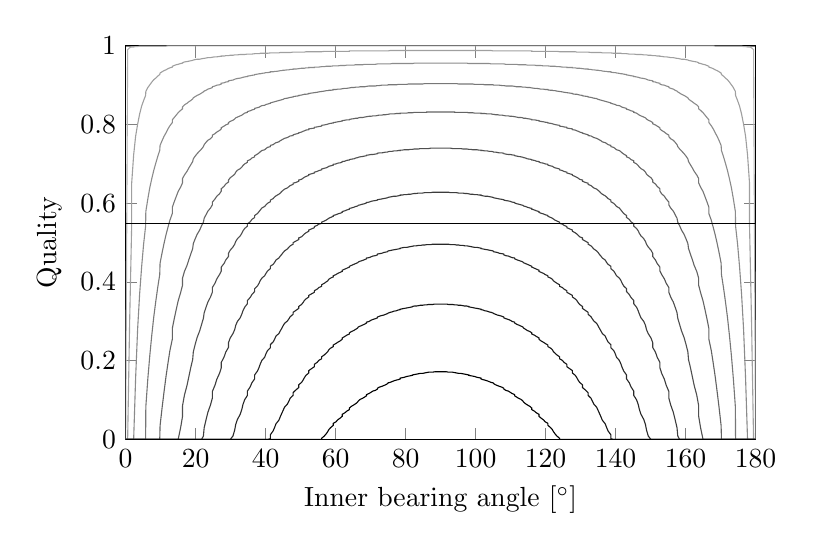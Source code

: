 % This file was created by matlab2tikz v0.4.0.
% Copyright (c) 2008--2013, Nico Schlömer <nico.schloemer@gmail.com>
% All rights reserved.
% 
% The latest updates can be retrieved from
%   http://www.mathworks.com/matlabcentral/fileexchange/22022-matlab2tikz
% where you can also make suggestions and rate matlab2tikz.
% 
% % -*- root: TestingFigures.tex -*-
% 

% defining custom colors
\definecolor{mycolor1}{rgb}{0.622,0.622,0.622}%
\definecolor{mycolor2}{rgb}{0.544,0.544,0.544}%
\definecolor{mycolor3}{rgb}{0.467,0.467,0.467}%
\definecolor{mycolor4}{rgb}{0.389,0.389,0.389}%

\begin{tikzpicture}

\begin{axis}[%
width=8cm,
height=5cm,
scale only axis,
xmin=0,
xmax=180,
xlabel={Inner bearing angle $[^{\circ}]$},
ymin=0,
ymax=1,
ylabel={Quality},
y post scale=1
]
\addplot [
color=white!70!black,
solid,
forget plot
]
table[row sep=crcr]{
0 0\\
0.573 0.99\\
1.146 0.995\\
1.718 0.997\\
1.718 0.997\\
2.291 0.997\\
2.862 0.998\\
3.434 0.998\\
4.004 0.999\\
4.574 0.999\\
5.143 0.999\\
5.711 0.999\\
5.768 0.999\\
6.34 0.999\\
6.911 0.999\\
7.481 0.999\\
8.049 0.999\\
8.616 0.999\\
9.181 0.999\\
9.744 0.999\\
9.841 0.999\\
10.408 0.999\\
10.972 0.999\\
11.535 0.999\\
12.095 1.0\\
12.653 1.0\\
13.339 1.0\\
13.339 1.0\\
13.897 1.0\\
14.452 1.0\\
15.005 1.0\\
15.709 1.0\\
16.26 1.0\\
16.26 1.0\\
16.809 1.0\\
17.526 1.0\\
18.072 1.0\\
18.616 1.0\\
19.156 1.0\\
19.344 1.0\\
19.885 1.0\\
20.422 1.0\\
21.161 1.0\\
21.695 1.0\\
22.225 1.0\\
22.443 1.0\\
22.973 1.0\\
23.499 1.0\\
24.254 1.0\\
24.775 1.0\\
24.775 1.0\\
25.537 1.0\\
26.053 1.0\\
26.822 1.0\\
27.332 1.0\\
27.332 1.0\\
28.106 1.0\\
28.61 1.0\\
29.389 1.0\\
29.389 1.0\\
29.887 1.0\\
30.669 1.0\\
31.159 1.0\\
31.457 1.0\\
31.945 1.0\\
32.735 1.0\\
33.215 1.0\\
33.53 1.0\\
34.007 1.0\\
34.804 1.0\\
34.804 1.0\\
35.605 1.0\\
36.069 1.0\\
36.87 1.0\\
36.87 1.0\\
37.674 1.0\\
38.125 1.0\\
38.48 1.0\\
38.928 1.0\\
39.732 1.0\\
40.101 1.0\\
40.539 1.0\\
41.348 1.0\\
41.348 1.0\\
42.158 1.0\\
42.58 1.0\\
42.969 1.0\\
43.781 1.0\\
44.193 1.0\\
44.594 1.0\\
45 1.0\\
45.406 1.0\\
46.219 1.0\\
46.614 1.0\\
47.031 1.0\\
47.842 1.0\\
47.842 1.0\\
48.652 1.0\\
49.461 1.0\\
49.461 1.0\\
50.268 1.0\\
50.711 1.0\\
51.072 1.0\\
51.52 1.0\\
52.326 1.0\\
52.326 1.0\\
53.13 1.0\\
53.931 1.0\\
53.931 1.0\\
54.728 1.0\\
55.196 1.0\\
55.993 1.0\\
55.993 1.0\\
56.785 1.0\\
57.265 1.0\\
57.75 1.0\\
58.055 1.0\\
58.543 1.0\\
59.331 1.0\\
59.331 1.0\\
60.113 1.0\\
60.611 1.0\\
61.39 1.0\\
61.894 1.0\\
61.894 1.0\\
62.668 1.0\\
63.178 1.0\\
63.947 1.0\\
63.947 1.0\\
64.463 1.0\\
65.225 1.0\\
65.746 1.0\\
66.272 1.0\\
66.501 1.0\\
67.027 1.0\\
67.775 1.0\\
68.305 1.0\\
68.839 1.0\\
68.839 1.0\\
69.578 1.0\\
70.115 1.0\\
70.656 1.0\\
71.384 1.0\\
71.928 1.0\\
71.928 1.0\\
72.474 1.0\\
73.191 1.0\\
73.74 1.0\\
74.291 1.0\\
74.846 1.0\\
74.995 1.0\\
75.548 1.0\\
76.103 1.0\\
76.661 1.0\\
77.347 1.0\\
77.905 1.0\\
78.465 1.0\\
78.465 1.0\\
79.028 1.0\\
79.592 1.0\\
80.256 1.0\\
80.819 1.0\\
81.384 1.0\\
81.951 1.0\\
81.951 1.0\\
82.519 1.0\\
83.089 1.0\\
83.66 1.0\\
84.232 1.0\\
84.857 1.0\\
85.426 1.0\\
85.996 1.0\\
85.996 1.0\\
86.566 1.0\\
87.138 1.0\\
87.709 1.0\\
88.282 1.0\\
88.854 1.0\\
89.427 1.0\\
90 1.0\\
90 1.0\\
90.573 1.0\\
91.146 1.0\\
91.718 1.0\\
92.291 1.0\\
92.862 1.0\\
93.434 1.0\\
94.004 1.0\\
94.004 1.0\\
94.574 1.0\\
95.143 1.0\\
95.768 1.0\\
96.34 1.0\\
96.911 1.0\\
97.481 1.0\\
98.049 1.0\\
98.049 1.0\\
98.616 1.0\\
99.181 1.0\\
99.744 1.0\\
100.408 1.0\\
100.972 1.0\\
101.535 1.0\\
101.535 1.0\\
102.095 1.0\\
102.653 1.0\\
103.339 1.0\\
103.897 1.0\\
104.452 1.0\\
105.005 1.0\\
105.154 1.0\\
105.709 1.0\\
106.26 1.0\\
106.809 1.0\\
107.526 1.0\\
108.072 1.0\\
108.072 1.0\\
108.616 1.0\\
109.344 1.0\\
109.885 1.0\\
110.422 1.0\\
111.161 1.0\\
111.161 1.0\\
111.695 1.0\\
112.225 1.0\\
112.973 1.0\\
113.499 1.0\\
113.728 1.0\\
114.254 1.0\\
114.775 1.0\\
115.537 1.0\\
116.053 1.0\\
116.053 1.0\\
116.822 1.0\\
117.332 1.0\\
118.106 1.0\\
118.106 1.0\\
118.61 1.0\\
119.389 1.0\\
119.887 1.0\\
120.669 1.0\\
120.669 1.0\\
121.457 1.0\\
121.945 1.0\\
122.25 1.0\\
122.735 1.0\\
123.215 1.0\\
124.007 1.0\\
124.007 1.0\\
124.804 1.0\\
125.272 1.0\\
126.069 1.0\\
126.069 1.0\\
126.87 1.0\\
127.674 1.0\\
127.674 1.0\\
128.48 1.0\\
128.928 1.0\\
129.289 1.0\\
129.732 1.0\\
130.539 1.0\\
130.539 1.0\\
131.348 1.0\\
132.158 1.0\\
132.158 1.0\\
132.969 1.0\\
133.386 1.0\\
133.781 1.0\\
134.594 1.0\\
135 1.0\\
135.406 1.0\\
135.807 1.0\\
136.219 1.0\\
137.031 1.0\\
137.42 1.0\\
137.842 1.0\\
138.652 1.0\\
138.652 1.0\\
139.461 1.0\\
139.899 1.0\\
140.268 1.0\\
141.072 1.0\\
141.52 1.0\\
141.875 1.0\\
142.326 1.0\\
143.13 1.0\\
143.13 1.0\\
143.931 1.0\\
144.395 1.0\\
145.196 1.0\\
145.196 1.0\\
145.993 1.0\\
146.47 1.0\\
146.785 1.0\\
147.265 1.0\\
148.055 1.0\\
148.543 1.0\\
148.841 1.0\\
149.331 1.0\\
150.113 1.0\\
150.611 1.0\\
150.611 1.0\\
151.39 1.0\\
151.894 1.0\\
152.668 1.0\\
152.668 1.0\\
153.178 1.0\\
153.947 1.0\\
154.463 1.0\\
155.225 1.0\\
155.225 1.0\\
155.746 1.0\\
156.501 1.0\\
157.027 1.0\\
157.557 1.0\\
157.775 1.0\\
158.305 1.0\\
158.839 1.0\\
159.578 1.0\\
160.115 1.0\\
160.656 1.0\\
160.844 1.0\\
161.384 1.0\\
161.928 1.0\\
162.474 1.0\\
163.191 1.0\\
163.74 1.0\\
163.74 1.0\\
164.291 1.0\\
164.995 1.0\\
165.548 1.0\\
166.103 1.0\\
166.661 1.0\\
166.661 1.0\\
167.347 1.0\\
167.905 1.0\\
168.465 0.999\\
169.028 0.999\\
169.592 0.999\\
170.159 0.999\\
170.256 0.999\\
170.819 0.999\\
171.384 0.999\\
171.951 0.999\\
172.519 0.999\\
173.089 0.999\\
173.66 0.999\\
174.232 0.999\\
174.289 0.999\\
174.857 0.999\\
175.426 0.999\\
175.996 0.999\\
176.566 0.998\\
177.138 0.998\\
177.709 0.997\\
178.282 0.997\\
178.282 0.997\\
178.854 0.995\\
179.427 0.99\\
180 0\\
};
\addplot [
color=mycolor1,
solid,
forget plot
]
table[row sep=crcr]{
0 0\\
0.573 0\\
1.146 0.299\\
1.718 0.541\\
1.718 0.65\\
2.291 0.723\\
2.862 0.771\\
3.434 0.801\\
4.004 0.827\\
4.574 0.847\\
5.143 0.861\\
5.711 0.874\\
5.768 0.884\\
6.34 0.894\\
6.911 0.901\\
7.481 0.908\\
8.049 0.914\\
8.616 0.918\\
9.181 0.923\\
9.744 0.927\\
9.841 0.931\\
10.408 0.934\\
10.972 0.937\\
11.535 0.939\\
12.095 0.942\\
12.653 0.944\\
13.339 0.946\\
13.339 0.948\\
13.897 0.95\\
14.452 0.952\\
15.005 0.953\\
15.709 0.955\\
16.26 0.956\\
16.26 0.957\\
16.809 0.959\\
17.526 0.96\\
18.072 0.961\\
18.616 0.962\\
19.156 0.963\\
19.344 0.964\\
19.885 0.965\\
20.422 0.966\\
21.161 0.966\\
21.695 0.967\\
22.225 0.968\\
22.443 0.968\\
22.973 0.969\\
23.499 0.97\\
24.254 0.97\\
24.775 0.971\\
24.775 0.971\\
25.537 0.972\\
26.053 0.972\\
26.822 0.973\\
27.332 0.973\\
27.332 0.974\\
28.106 0.974\\
28.61 0.975\\
29.389 0.975\\
29.389 0.975\\
29.887 0.976\\
30.669 0.976\\
31.159 0.977\\
31.457 0.977\\
31.945 0.977\\
32.735 0.978\\
33.215 0.978\\
33.53 0.978\\
34.007 0.978\\
34.804 0.979\\
34.804 0.979\\
35.605 0.979\\
36.069 0.979\\
36.87 0.98\\
36.87 0.98\\
37.674 0.98\\
38.125 0.98\\
38.48 0.981\\
38.928 0.981\\
39.732 0.981\\
40.101 0.981\\
40.539 0.981\\
41.348 0.982\\
41.348 0.982\\
42.158 0.982\\
42.58 0.982\\
42.969 0.982\\
43.781 0.982\\
44.193 0.983\\
44.594 0.983\\
45 0.983\\
45.406 0.983\\
46.219 0.983\\
46.614 0.983\\
47.031 0.983\\
47.842 0.984\\
47.842 0.984\\
48.652 0.984\\
49.461 0.984\\
49.461 0.984\\
50.268 0.984\\
50.711 0.984\\
51.072 0.984\\
51.52 0.985\\
52.326 0.985\\
52.326 0.985\\
53.13 0.985\\
53.931 0.985\\
53.931 0.985\\
54.728 0.985\\
55.196 0.985\\
55.993 0.985\\
55.993 0.985\\
56.785 0.986\\
57.265 0.986\\
57.75 0.986\\
58.055 0.986\\
58.543 0.986\\
59.331 0.986\\
59.331 0.986\\
60.113 0.986\\
60.611 0.986\\
61.39 0.986\\
61.894 0.986\\
61.894 0.986\\
62.668 0.986\\
63.178 0.986\\
63.947 0.986\\
63.947 0.987\\
64.463 0.987\\
65.225 0.987\\
65.746 0.987\\
66.272 0.987\\
66.501 0.987\\
67.027 0.987\\
67.775 0.987\\
68.305 0.987\\
68.839 0.987\\
68.839 0.987\\
69.578 0.987\\
70.115 0.987\\
70.656 0.987\\
71.384 0.987\\
71.928 0.987\\
71.928 0.987\\
72.474 0.987\\
73.191 0.987\\
73.74 0.987\\
74.291 0.987\\
74.846 0.987\\
74.995 0.987\\
75.548 0.988\\
76.103 0.988\\
76.661 0.988\\
77.347 0.988\\
77.905 0.988\\
78.465 0.988\\
78.465 0.988\\
79.028 0.988\\
79.592 0.988\\
80.256 0.988\\
80.819 0.988\\
81.384 0.988\\
81.951 0.988\\
81.951 0.988\\
82.519 0.988\\
83.089 0.988\\
83.66 0.988\\
84.232 0.988\\
84.857 0.988\\
85.426 0.988\\
85.996 0.988\\
85.996 0.988\\
86.566 0.988\\
87.138 0.988\\
87.709 0.988\\
88.282 0.988\\
88.854 0.988\\
89.427 0.988\\
90 0.988\\
90 0.988\\
90.573 0.988\\
91.146 0.988\\
91.718 0.988\\
92.291 0.988\\
92.862 0.988\\
93.434 0.988\\
94.004 0.988\\
94.004 0.988\\
94.574 0.988\\
95.143 0.988\\
95.768 0.988\\
96.34 0.988\\
96.911 0.988\\
97.481 0.988\\
98.049 0.988\\
98.049 0.988\\
98.616 0.988\\
99.181 0.988\\
99.744 0.988\\
100.408 0.988\\
100.972 0.988\\
101.535 0.988\\
101.535 0.988\\
102.095 0.988\\
102.653 0.988\\
103.339 0.988\\
103.897 0.988\\
104.452 0.988\\
105.005 0.987\\
105.154 0.987\\
105.709 0.987\\
106.26 0.987\\
106.809 0.987\\
107.526 0.987\\
108.072 0.987\\
108.072 0.987\\
108.616 0.987\\
109.344 0.987\\
109.885 0.987\\
110.422 0.987\\
111.161 0.987\\
111.161 0.987\\
111.695 0.987\\
112.225 0.987\\
112.973 0.987\\
113.499 0.987\\
113.728 0.987\\
114.254 0.987\\
114.775 0.987\\
115.537 0.987\\
116.053 0.987\\
116.053 0.986\\
116.822 0.986\\
117.332 0.986\\
118.106 0.986\\
118.106 0.986\\
118.61 0.986\\
119.389 0.986\\
119.887 0.986\\
120.669 0.986\\
120.669 0.986\\
121.457 0.986\\
121.945 0.986\\
122.25 0.986\\
122.735 0.986\\
123.215 0.986\\
124.007 0.985\\
124.007 0.985\\
124.804 0.985\\
125.272 0.985\\
126.069 0.985\\
126.069 0.985\\
126.87 0.985\\
127.674 0.985\\
127.674 0.985\\
128.48 0.985\\
128.928 0.984\\
129.289 0.984\\
129.732 0.984\\
130.539 0.984\\
130.539 0.984\\
131.348 0.984\\
132.158 0.984\\
132.158 0.984\\
132.969 0.983\\
133.386 0.983\\
133.781 0.983\\
134.594 0.983\\
135 0.983\\
135.406 0.983\\
135.807 0.983\\
136.219 0.982\\
137.031 0.982\\
137.42 0.982\\
137.842 0.982\\
138.652 0.982\\
138.652 0.982\\
139.461 0.981\\
139.899 0.981\\
140.268 0.981\\
141.072 0.981\\
141.52 0.981\\
141.875 0.98\\
142.326 0.98\\
143.13 0.98\\
143.13 0.98\\
143.931 0.979\\
144.395 0.979\\
145.196 0.979\\
145.196 0.979\\
145.993 0.978\\
146.47 0.978\\
146.785 0.978\\
147.265 0.978\\
148.055 0.977\\
148.543 0.977\\
148.841 0.977\\
149.331 0.976\\
150.113 0.976\\
150.611 0.975\\
150.611 0.975\\
151.39 0.975\\
151.894 0.974\\
152.668 0.974\\
152.668 0.973\\
153.178 0.973\\
153.947 0.972\\
154.463 0.972\\
155.225 0.971\\
155.225 0.971\\
155.746 0.97\\
156.501 0.97\\
157.027 0.969\\
157.557 0.968\\
157.775 0.968\\
158.305 0.967\\
158.839 0.966\\
159.578 0.966\\
160.115 0.965\\
160.656 0.964\\
160.844 0.963\\
161.384 0.962\\
161.928 0.961\\
162.474 0.96\\
163.191 0.959\\
163.74 0.957\\
163.74 0.956\\
164.291 0.955\\
164.995 0.953\\
165.548 0.952\\
166.103 0.95\\
166.661 0.948\\
166.661 0.946\\
167.347 0.944\\
167.905 0.942\\
168.465 0.939\\
169.028 0.937\\
169.592 0.934\\
170.159 0.931\\
170.256 0.927\\
170.819 0.923\\
171.384 0.918\\
171.951 0.914\\
172.519 0.908\\
173.089 0.901\\
173.66 0.894\\
174.232 0.884\\
174.289 0.874\\
174.857 0.861\\
175.426 0.847\\
175.996 0.827\\
176.566 0.801\\
177.138 0.771\\
177.709 0.723\\
178.282 0.65\\
178.282 0.541\\
178.854 0.299\\
179.427 0\\
180 0\\
};
\addplot [
color=mycolor2,
solid,
forget plot
]
table[row sep=crcr]{
0 0\\
0.573 0\\
1.146 0\\
1.718 0\\
1.718 0\\
2.291 0\\
2.862 0.158\\
3.434 0.282\\
4.004 0.37\\
4.574 0.439\\
5.143 0.497\\
5.711 0.542\\
5.768 0.579\\
6.34 0.611\\
6.911 0.64\\
7.481 0.663\\
8.049 0.684\\
8.616 0.702\\
9.181 0.719\\
9.744 0.734\\
9.841 0.747\\
10.408 0.759\\
10.972 0.77\\
11.535 0.779\\
12.095 0.789\\
12.653 0.797\\
13.339 0.805\\
13.339 0.812\\
13.897 0.818\\
14.452 0.824\\
15.005 0.83\\
15.709 0.836\\
16.26 0.84\\
16.26 0.845\\
16.809 0.85\\
17.526 0.854\\
18.072 0.858\\
18.616 0.861\\
19.156 0.865\\
19.344 0.868\\
19.885 0.871\\
20.422 0.874\\
21.161 0.877\\
21.695 0.88\\
22.225 0.883\\
22.443 0.885\\
22.973 0.887\\
23.499 0.89\\
24.254 0.892\\
24.775 0.894\\
24.775 0.896\\
25.537 0.898\\
26.053 0.9\\
26.822 0.901\\
27.332 0.903\\
27.332 0.905\\
28.106 0.906\\
28.61 0.908\\
29.389 0.909\\
29.389 0.911\\
29.887 0.912\\
30.669 0.913\\
31.159 0.915\\
31.457 0.916\\
31.945 0.917\\
32.735 0.918\\
33.215 0.919\\
33.53 0.92\\
34.007 0.921\\
34.804 0.922\\
34.804 0.923\\
35.605 0.924\\
36.069 0.925\\
36.87 0.926\\
36.87 0.927\\
37.674 0.928\\
38.125 0.929\\
38.48 0.929\\
38.928 0.93\\
39.732 0.931\\
40.101 0.932\\
40.539 0.932\\
41.348 0.933\\
41.348 0.934\\
42.158 0.934\\
42.58 0.935\\
42.969 0.935\\
43.781 0.936\\
44.193 0.937\\
44.594 0.937\\
45 0.938\\
45.406 0.938\\
46.219 0.939\\
46.614 0.939\\
47.031 0.94\\
47.842 0.94\\
47.842 0.941\\
48.652 0.941\\
49.461 0.942\\
49.461 0.942\\
50.268 0.943\\
50.711 0.943\\
51.072 0.943\\
51.52 0.944\\
52.326 0.944\\
52.326 0.945\\
53.13 0.945\\
53.931 0.945\\
53.931 0.946\\
54.728 0.946\\
55.196 0.946\\
55.993 0.947\\
55.993 0.947\\
56.785 0.947\\
57.265 0.948\\
57.75 0.948\\
58.055 0.948\\
58.543 0.948\\
59.331 0.949\\
59.331 0.949\\
60.113 0.949\\
60.611 0.949\\
61.39 0.95\\
61.894 0.95\\
61.894 0.95\\
62.668 0.95\\
63.178 0.951\\
63.947 0.951\\
63.947 0.951\\
64.463 0.951\\
65.225 0.951\\
65.746 0.952\\
66.272 0.952\\
66.501 0.952\\
67.027 0.952\\
67.775 0.952\\
68.305 0.953\\
68.839 0.953\\
68.839 0.953\\
69.578 0.953\\
70.115 0.953\\
70.656 0.953\\
71.384 0.953\\
71.928 0.954\\
71.928 0.954\\
72.474 0.954\\
73.191 0.954\\
73.74 0.954\\
74.291 0.954\\
74.846 0.954\\
74.995 0.954\\
75.548 0.954\\
76.103 0.955\\
76.661 0.955\\
77.347 0.955\\
77.905 0.955\\
78.465 0.955\\
78.465 0.955\\
79.028 0.955\\
79.592 0.955\\
80.256 0.955\\
80.819 0.955\\
81.384 0.955\\
81.951 0.955\\
81.951 0.955\\
82.519 0.956\\
83.089 0.956\\
83.66 0.956\\
84.232 0.956\\
84.857 0.956\\
85.426 0.956\\
85.996 0.956\\
85.996 0.956\\
86.566 0.956\\
87.138 0.956\\
87.709 0.956\\
88.282 0.956\\
88.854 0.956\\
89.427 0.956\\
90 0.956\\
90 0.956\\
90.573 0.956\\
91.146 0.956\\
91.718 0.956\\
92.291 0.956\\
92.862 0.956\\
93.434 0.956\\
94.004 0.956\\
94.004 0.956\\
94.574 0.956\\
95.143 0.956\\
95.768 0.956\\
96.34 0.956\\
96.911 0.956\\
97.481 0.956\\
98.049 0.955\\
98.049 0.955\\
98.616 0.955\\
99.181 0.955\\
99.744 0.955\\
100.408 0.955\\
100.972 0.955\\
101.535 0.955\\
101.535 0.955\\
102.095 0.955\\
102.653 0.955\\
103.339 0.955\\
103.897 0.955\\
104.452 0.954\\
105.005 0.954\\
105.154 0.954\\
105.709 0.954\\
106.26 0.954\\
106.809 0.954\\
107.526 0.954\\
108.072 0.954\\
108.072 0.954\\
108.616 0.953\\
109.344 0.953\\
109.885 0.953\\
110.422 0.953\\
111.161 0.953\\
111.161 0.953\\
111.695 0.953\\
112.225 0.952\\
112.973 0.952\\
113.499 0.952\\
113.728 0.952\\
114.254 0.952\\
114.775 0.951\\
115.537 0.951\\
116.053 0.951\\
116.053 0.951\\
116.822 0.951\\
117.332 0.95\\
118.106 0.95\\
118.106 0.95\\
118.61 0.95\\
119.389 0.949\\
119.887 0.949\\
120.669 0.949\\
120.669 0.949\\
121.457 0.948\\
121.945 0.948\\
122.25 0.948\\
122.735 0.948\\
123.215 0.947\\
124.007 0.947\\
124.007 0.947\\
124.804 0.946\\
125.272 0.946\\
126.069 0.946\\
126.069 0.945\\
126.87 0.945\\
127.674 0.945\\
127.674 0.944\\
128.48 0.944\\
128.928 0.943\\
129.289 0.943\\
129.732 0.943\\
130.539 0.942\\
130.539 0.942\\
131.348 0.941\\
132.158 0.941\\
132.158 0.94\\
132.969 0.94\\
133.386 0.939\\
133.781 0.939\\
134.594 0.938\\
135 0.938\\
135.406 0.937\\
135.807 0.937\\
136.219 0.936\\
137.031 0.935\\
137.42 0.935\\
137.842 0.934\\
138.652 0.934\\
138.652 0.933\\
139.461 0.932\\
139.899 0.932\\
140.268 0.931\\
141.072 0.93\\
141.52 0.929\\
141.875 0.929\\
142.326 0.928\\
143.13 0.927\\
143.13 0.926\\
143.931 0.925\\
144.395 0.924\\
145.196 0.923\\
145.196 0.922\\
145.993 0.921\\
146.47 0.92\\
146.785 0.919\\
147.265 0.918\\
148.055 0.917\\
148.543 0.916\\
148.841 0.915\\
149.331 0.913\\
150.113 0.912\\
150.611 0.911\\
150.611 0.909\\
151.39 0.908\\
151.894 0.906\\
152.668 0.905\\
152.668 0.903\\
153.178 0.901\\
153.947 0.9\\
154.463 0.898\\
155.225 0.896\\
155.225 0.894\\
155.746 0.892\\
156.501 0.89\\
157.027 0.887\\
157.557 0.885\\
157.775 0.883\\
158.305 0.88\\
158.839 0.877\\
159.578 0.874\\
160.115 0.871\\
160.656 0.868\\
160.844 0.865\\
161.384 0.861\\
161.928 0.858\\
162.474 0.854\\
163.191 0.85\\
163.74 0.845\\
163.74 0.84\\
164.291 0.836\\
164.995 0.83\\
165.548 0.824\\
166.103 0.818\\
166.661 0.812\\
166.661 0.805\\
167.347 0.797\\
167.905 0.789\\
168.465 0.779\\
169.028 0.77\\
169.592 0.759\\
170.159 0.747\\
170.256 0.734\\
170.819 0.719\\
171.384 0.702\\
171.951 0.684\\
172.519 0.663\\
173.089 0.64\\
173.66 0.611\\
174.232 0.579\\
174.289 0.542\\
174.857 0.497\\
175.426 0.439\\
175.996 0.37\\
176.566 0.282\\
177.138 0.158\\
177.709 0\\
178.282 0\\
178.282 0\\
178.854 0\\
179.427 0\\
180 0\\
};
\addplot [
color=mycolor3,
solid,
forget plot
]
table[row sep=crcr]{
0 0\\
0.573 0\\
1.146 0\\
1.718 0\\
1.718 0\\
2.291 0\\
2.862 0\\
3.434 0\\
4.004 0\\
4.574 0\\
5.143 0\\
5.711 0.0\\
5.768 0.083\\
6.34 0.154\\
6.911 0.214\\
7.481 0.266\\
8.049 0.312\\
8.616 0.351\\
9.181 0.387\\
9.744 0.419\\
9.841 0.448\\
10.408 0.474\\
10.972 0.498\\
11.535 0.52\\
12.095 0.539\\
12.653 0.557\\
13.339 0.574\\
13.339 0.59\\
13.897 0.604\\
14.452 0.617\\
15.005 0.63\\
15.709 0.641\\
16.26 0.652\\
16.26 0.663\\
16.809 0.672\\
17.526 0.681\\
18.072 0.69\\
18.616 0.698\\
19.156 0.706\\
19.344 0.713\\
19.885 0.72\\
20.422 0.726\\
21.161 0.733\\
21.695 0.738\\
22.225 0.744\\
22.443 0.749\\
22.973 0.755\\
23.499 0.76\\
24.254 0.764\\
24.775 0.769\\
24.775 0.773\\
25.537 0.777\\
26.053 0.781\\
26.822 0.785\\
27.332 0.789\\
27.332 0.792\\
28.106 0.796\\
28.61 0.799\\
29.389 0.802\\
29.389 0.805\\
29.887 0.808\\
30.669 0.811\\
31.159 0.814\\
31.457 0.817\\
31.945 0.819\\
32.735 0.822\\
33.215 0.824\\
33.53 0.826\\
34.007 0.829\\
34.804 0.831\\
34.804 0.833\\
35.605 0.835\\
36.069 0.837\\
36.87 0.839\\
36.87 0.841\\
37.674 0.843\\
38.125 0.844\\
38.48 0.846\\
38.928 0.848\\
39.732 0.849\\
40.101 0.851\\
40.539 0.852\\
41.348 0.854\\
41.348 0.855\\
42.158 0.857\\
42.58 0.858\\
42.969 0.859\\
43.781 0.861\\
44.193 0.862\\
44.594 0.863\\
45 0.864\\
45.406 0.866\\
46.219 0.867\\
46.614 0.868\\
47.031 0.869\\
47.842 0.87\\
47.842 0.871\\
48.652 0.872\\
49.461 0.873\\
49.461 0.874\\
50.268 0.875\\
50.711 0.876\\
51.072 0.877\\
51.52 0.877\\
52.326 0.878\\
52.326 0.879\\
53.13 0.88\\
53.931 0.881\\
53.931 0.881\\
54.728 0.882\\
55.196 0.883\\
55.993 0.884\\
55.993 0.884\\
56.785 0.885\\
57.265 0.886\\
57.75 0.886\\
58.055 0.887\\
58.543 0.887\\
59.331 0.888\\
59.331 0.889\\
60.113 0.889\\
60.611 0.89\\
61.39 0.89\\
61.894 0.891\\
61.894 0.891\\
62.668 0.892\\
63.178 0.892\\
63.947 0.893\\
63.947 0.893\\
64.463 0.894\\
65.225 0.894\\
65.746 0.895\\
66.272 0.895\\
66.501 0.895\\
67.027 0.896\\
67.775 0.896\\
68.305 0.896\\
68.839 0.897\\
68.839 0.897\\
69.578 0.898\\
70.115 0.898\\
70.656 0.898\\
71.384 0.898\\
71.928 0.899\\
71.928 0.899\\
72.474 0.899\\
73.191 0.9\\
73.74 0.9\\
74.291 0.9\\
74.846 0.9\\
74.995 0.901\\
75.548 0.901\\
76.103 0.901\\
76.661 0.901\\
77.347 0.901\\
77.905 0.902\\
78.465 0.902\\
78.465 0.902\\
79.028 0.902\\
79.592 0.902\\
80.256 0.902\\
80.819 0.903\\
81.384 0.903\\
81.951 0.903\\
81.951 0.903\\
82.519 0.903\\
83.089 0.903\\
83.66 0.903\\
84.232 0.903\\
84.857 0.903\\
85.426 0.904\\
85.996 0.904\\
85.996 0.904\\
86.566 0.904\\
87.138 0.904\\
87.709 0.904\\
88.282 0.904\\
88.854 0.904\\
89.427 0.904\\
90 0.904\\
90 0.904\\
90.573 0.904\\
91.146 0.904\\
91.718 0.904\\
92.291 0.904\\
92.862 0.904\\
93.434 0.904\\
94.004 0.904\\
94.004 0.904\\
94.574 0.904\\
95.143 0.903\\
95.768 0.903\\
96.34 0.903\\
96.911 0.903\\
97.481 0.903\\
98.049 0.903\\
98.049 0.903\\
98.616 0.903\\
99.181 0.903\\
99.744 0.902\\
100.408 0.902\\
100.972 0.902\\
101.535 0.902\\
101.535 0.902\\
102.095 0.902\\
102.653 0.901\\
103.339 0.901\\
103.897 0.901\\
104.452 0.901\\
105.005 0.901\\
105.154 0.9\\
105.709 0.9\\
106.26 0.9\\
106.809 0.9\\
107.526 0.899\\
108.072 0.899\\
108.072 0.899\\
108.616 0.898\\
109.344 0.898\\
109.885 0.898\\
110.422 0.898\\
111.161 0.897\\
111.161 0.897\\
111.695 0.896\\
112.225 0.896\\
112.973 0.896\\
113.499 0.895\\
113.728 0.895\\
114.254 0.895\\
114.775 0.894\\
115.537 0.894\\
116.053 0.893\\
116.053 0.893\\
116.822 0.892\\
117.332 0.892\\
118.106 0.891\\
118.106 0.891\\
118.61 0.89\\
119.389 0.89\\
119.887 0.889\\
120.669 0.889\\
120.669 0.888\\
121.457 0.887\\
121.945 0.887\\
122.25 0.886\\
122.735 0.886\\
123.215 0.885\\
124.007 0.884\\
124.007 0.884\\
124.804 0.883\\
125.272 0.882\\
126.069 0.881\\
126.069 0.881\\
126.87 0.88\\
127.674 0.879\\
127.674 0.878\\
128.48 0.877\\
128.928 0.877\\
129.289 0.876\\
129.732 0.875\\
130.539 0.874\\
130.539 0.873\\
131.348 0.872\\
132.158 0.871\\
132.158 0.87\\
132.969 0.869\\
133.386 0.868\\
133.781 0.867\\
134.594 0.866\\
135 0.864\\
135.406 0.863\\
135.807 0.862\\
136.219 0.861\\
137.031 0.859\\
137.42 0.858\\
137.842 0.857\\
138.652 0.855\\
138.652 0.854\\
139.461 0.852\\
139.899 0.851\\
140.268 0.849\\
141.072 0.848\\
141.52 0.846\\
141.875 0.844\\
142.326 0.843\\
143.13 0.841\\
143.13 0.839\\
143.931 0.837\\
144.395 0.835\\
145.196 0.833\\
145.196 0.831\\
145.993 0.829\\
146.47 0.826\\
146.785 0.824\\
147.265 0.822\\
148.055 0.819\\
148.543 0.817\\
148.841 0.814\\
149.331 0.811\\
150.113 0.808\\
150.611 0.805\\
150.611 0.802\\
151.39 0.799\\
151.894 0.796\\
152.668 0.792\\
152.668 0.789\\
153.178 0.785\\
153.947 0.781\\
154.463 0.777\\
155.225 0.773\\
155.225 0.769\\
155.746 0.764\\
156.501 0.76\\
157.027 0.755\\
157.557 0.749\\
157.775 0.744\\
158.305 0.738\\
158.839 0.733\\
159.578 0.726\\
160.115 0.72\\
160.656 0.713\\
160.844 0.706\\
161.384 0.698\\
161.928 0.69\\
162.474 0.681\\
163.191 0.672\\
163.74 0.663\\
163.74 0.652\\
164.291 0.641\\
164.995 0.63\\
165.548 0.617\\
166.103 0.604\\
166.661 0.59\\
166.661 0.574\\
167.347 0.557\\
167.905 0.539\\
168.465 0.52\\
169.028 0.498\\
169.592 0.474\\
170.159 0.448\\
170.256 0.419\\
170.819 0.387\\
171.384 0.351\\
171.951 0.312\\
172.519 0.266\\
173.089 0.214\\
173.66 0.154\\
174.232 0.083\\
174.289 0.0\\
174.857 0\\
175.426 0\\
175.996 0\\
176.566 0\\
177.138 0\\
177.709 0\\
178.282 0\\
178.282 0\\
178.854 0\\
179.427 0\\
180 0\\
};
\addplot [
color=mycolor4,
solid,
forget plot
]
table[row sep=crcr]{
0 0\\
0.573 0\\
1.146 0\\
1.718 0\\
1.718 0\\
2.291 0\\
2.862 0\\
3.434 0\\
4.004 0\\
4.574 0\\
5.143 0\\
5.711 0\\
5.768 0\\
6.34 0\\
6.911 0\\
7.481 0\\
8.049 0\\
8.616 0\\
9.181 0\\
9.744 0\\
9.841 0.035\\
10.408 0.08\\
10.972 0.121\\
11.535 0.16\\
12.095 0.194\\
12.653 0.226\\
13.339 0.255\\
13.339 0.282\\
13.897 0.307\\
14.452 0.33\\
15.005 0.352\\
15.709 0.373\\
16.26 0.392\\
16.26 0.41\\
16.809 0.427\\
17.526 0.442\\
18.072 0.457\\
18.616 0.471\\
19.156 0.485\\
19.344 0.498\\
19.885 0.51\\
20.422 0.521\\
21.161 0.532\\
21.695 0.543\\
22.225 0.552\\
22.443 0.562\\
22.973 0.571\\
23.499 0.58\\
24.254 0.588\\
24.775 0.596\\
24.775 0.603\\
25.537 0.611\\
26.053 0.618\\
26.822 0.624\\
27.332 0.631\\
27.332 0.637\\
28.106 0.643\\
28.61 0.649\\
29.389 0.654\\
29.389 0.659\\
29.887 0.665\\
30.669 0.67\\
31.159 0.674\\
31.457 0.679\\
31.945 0.684\\
32.735 0.688\\
33.215 0.692\\
33.53 0.696\\
34.007 0.7\\
34.804 0.704\\
34.804 0.708\\
35.605 0.711\\
36.069 0.715\\
36.87 0.718\\
36.87 0.721\\
37.674 0.725\\
38.125 0.728\\
38.48 0.731\\
38.928 0.734\\
39.732 0.736\\
40.101 0.739\\
40.539 0.742\\
41.348 0.744\\
41.348 0.747\\
42.158 0.749\\
42.58 0.752\\
42.969 0.754\\
43.781 0.756\\
44.193 0.759\\
44.594 0.761\\
45 0.763\\
45.406 0.765\\
46.219 0.767\\
46.614 0.769\\
47.031 0.771\\
47.842 0.772\\
47.842 0.774\\
48.652 0.776\\
49.461 0.778\\
49.461 0.779\\
50.268 0.781\\
50.711 0.783\\
51.072 0.784\\
51.52 0.786\\
52.326 0.787\\
52.326 0.789\\
53.13 0.79\\
53.931 0.791\\
53.931 0.793\\
54.728 0.794\\
55.196 0.795\\
55.993 0.796\\
55.993 0.798\\
56.785 0.799\\
57.265 0.8\\
57.75 0.801\\
58.055 0.802\\
58.543 0.803\\
59.331 0.804\\
59.331 0.805\\
60.113 0.806\\
60.611 0.807\\
61.39 0.808\\
61.894 0.809\\
61.894 0.81\\
62.668 0.811\\
63.178 0.812\\
63.947 0.812\\
63.947 0.813\\
64.463 0.814\\
65.225 0.815\\
65.746 0.816\\
66.272 0.816\\
66.501 0.817\\
67.027 0.818\\
67.775 0.818\\
68.305 0.819\\
68.839 0.82\\
68.839 0.82\\
69.578 0.821\\
70.115 0.821\\
70.656 0.822\\
71.384 0.822\\
71.928 0.823\\
71.928 0.823\\
72.474 0.824\\
73.191 0.824\\
73.74 0.825\\
74.291 0.825\\
74.846 0.826\\
74.995 0.826\\
75.548 0.827\\
76.103 0.827\\
76.661 0.827\\
77.347 0.828\\
77.905 0.828\\
78.465 0.828\\
78.465 0.829\\
79.028 0.829\\
79.592 0.829\\
80.256 0.829\\
80.819 0.83\\
81.384 0.83\\
81.951 0.83\\
81.951 0.83\\
82.519 0.831\\
83.089 0.831\\
83.66 0.831\\
84.232 0.831\\
84.857 0.831\\
85.426 0.831\\
85.996 0.831\\
85.996 0.832\\
86.566 0.832\\
87.138 0.832\\
87.709 0.832\\
88.282 0.832\\
88.854 0.832\\
89.427 0.832\\
90 0.832\\
90 0.832\\
90.573 0.832\\
91.146 0.832\\
91.718 0.832\\
92.291 0.832\\
92.862 0.832\\
93.434 0.832\\
94.004 0.832\\
94.004 0.831\\
94.574 0.831\\
95.143 0.831\\
95.768 0.831\\
96.34 0.831\\
96.911 0.831\\
97.481 0.831\\
98.049 0.83\\
98.049 0.83\\
98.616 0.83\\
99.181 0.83\\
99.744 0.829\\
100.408 0.829\\
100.972 0.829\\
101.535 0.829\\
101.535 0.828\\
102.095 0.828\\
102.653 0.828\\
103.339 0.827\\
103.897 0.827\\
104.452 0.827\\
105.005 0.826\\
105.154 0.826\\
105.709 0.825\\
106.26 0.825\\
106.809 0.824\\
107.526 0.824\\
108.072 0.823\\
108.072 0.823\\
108.616 0.822\\
109.344 0.822\\
109.885 0.821\\
110.422 0.821\\
111.161 0.82\\
111.161 0.82\\
111.695 0.819\\
112.225 0.818\\
112.973 0.818\\
113.499 0.817\\
113.728 0.816\\
114.254 0.816\\
114.775 0.815\\
115.537 0.814\\
116.053 0.813\\
116.053 0.812\\
116.822 0.812\\
117.332 0.811\\
118.106 0.81\\
118.106 0.809\\
118.61 0.808\\
119.389 0.807\\
119.887 0.806\\
120.669 0.805\\
120.669 0.804\\
121.457 0.803\\
121.945 0.802\\
122.25 0.801\\
122.735 0.8\\
123.215 0.799\\
124.007 0.798\\
124.007 0.796\\
124.804 0.795\\
125.272 0.794\\
126.069 0.793\\
126.069 0.791\\
126.87 0.79\\
127.674 0.789\\
127.674 0.787\\
128.48 0.786\\
128.928 0.784\\
129.289 0.783\\
129.732 0.781\\
130.539 0.779\\
130.539 0.778\\
131.348 0.776\\
132.158 0.774\\
132.158 0.772\\
132.969 0.771\\
133.386 0.769\\
133.781 0.767\\
134.594 0.765\\
135 0.763\\
135.406 0.761\\
135.807 0.759\\
136.219 0.756\\
137.031 0.754\\
137.42 0.752\\
137.842 0.749\\
138.652 0.747\\
138.652 0.744\\
139.461 0.742\\
139.899 0.739\\
140.268 0.736\\
141.072 0.734\\
141.52 0.731\\
141.875 0.728\\
142.326 0.725\\
143.13 0.721\\
143.13 0.718\\
143.931 0.715\\
144.395 0.711\\
145.196 0.708\\
145.196 0.704\\
145.993 0.7\\
146.47 0.696\\
146.785 0.692\\
147.265 0.688\\
148.055 0.684\\
148.543 0.679\\
148.841 0.674\\
149.331 0.67\\
150.113 0.665\\
150.611 0.659\\
150.611 0.654\\
151.39 0.649\\
151.894 0.643\\
152.668 0.637\\
152.668 0.631\\
153.178 0.624\\
153.947 0.618\\
154.463 0.611\\
155.225 0.603\\
155.225 0.596\\
155.746 0.588\\
156.501 0.58\\
157.027 0.571\\
157.557 0.562\\
157.775 0.552\\
158.305 0.543\\
158.839 0.532\\
159.578 0.521\\
160.115 0.51\\
160.656 0.498\\
160.844 0.485\\
161.384 0.471\\
161.928 0.457\\
162.474 0.442\\
163.191 0.427\\
163.74 0.41\\
163.74 0.392\\
164.291 0.373\\
164.995 0.352\\
165.548 0.33\\
166.103 0.307\\
166.661 0.282\\
166.661 0.255\\
167.347 0.226\\
167.905 0.194\\
168.465 0.16\\
169.028 0.121\\
169.592 0.08\\
170.159 0.035\\
170.256 0\\
170.819 0\\
171.384 0\\
171.951 0\\
172.519 0\\
173.089 0\\
173.66 0\\
174.232 0\\
174.289 0\\
174.857 0\\
175.426 0\\
175.996 0\\
176.566 0\\
177.138 0\\
177.709 0\\
178.282 0\\
178.282 0\\
178.854 0\\
179.427 0\\
180 0\\
};
\addplot [
color=mycolor1!50!black,
solid,
forget plot
]
table[row sep=crcr]{
0 0\\
0.573 0\\
1.146 0\\
1.718 0\\
1.718 0\\
2.291 0\\
2.862 0\\
3.434 0\\
4.004 0\\
4.574 0\\
5.143 0\\
5.711 0\\
5.768 0\\
6.34 0\\
6.911 0\\
7.481 0\\
8.049 0\\
8.616 0\\
9.181 0\\
9.744 0\\
9.841 0\\
10.408 0\\
10.972 0\\
11.535 0\\
12.095 0\\
12.653 0\\
13.339 0\\
13.339 0\\
13.897 0\\
14.452 0\\
15.005 0\\
15.709 0.03\\
16.26 0.059\\
16.26 0.086\\
16.809 0.113\\
17.526 0.137\\
18.072 0.16\\
18.616 0.183\\
19.156 0.203\\
19.344 0.223\\
19.885 0.242\\
20.422 0.259\\
21.161 0.276\\
21.695 0.292\\
22.225 0.308\\
22.443 0.322\\
22.973 0.336\\
23.499 0.349\\
24.254 0.362\\
24.775 0.374\\
24.775 0.386\\
25.537 0.397\\
26.053 0.408\\
26.822 0.419\\
27.332 0.428\\
27.332 0.438\\
28.106 0.447\\
28.61 0.456\\
29.389 0.465\\
29.389 0.473\\
29.887 0.481\\
30.669 0.489\\
31.159 0.496\\
31.457 0.503\\
31.945 0.51\\
32.735 0.517\\
33.215 0.524\\
33.53 0.53\\
34.007 0.536\\
34.804 0.542\\
34.804 0.548\\
35.605 0.553\\
36.069 0.559\\
36.87 0.564\\
36.87 0.569\\
37.674 0.574\\
38.125 0.579\\
38.48 0.583\\
38.928 0.588\\
39.732 0.592\\
40.101 0.596\\
40.539 0.6\\
41.348 0.604\\
41.348 0.608\\
42.158 0.612\\
42.58 0.616\\
42.969 0.619\\
43.781 0.623\\
44.193 0.626\\
44.594 0.63\\
45 0.633\\
45.406 0.636\\
46.219 0.639\\
46.614 0.642\\
47.031 0.645\\
47.842 0.648\\
47.842 0.651\\
48.652 0.653\\
49.461 0.656\\
49.461 0.659\\
50.268 0.661\\
50.711 0.664\\
51.072 0.666\\
51.52 0.668\\
52.326 0.671\\
52.326 0.673\\
53.13 0.675\\
53.931 0.677\\
53.931 0.679\\
54.728 0.681\\
55.196 0.683\\
55.993 0.685\\
55.993 0.687\\
56.785 0.689\\
57.265 0.69\\
57.75 0.692\\
58.055 0.694\\
58.543 0.695\\
59.331 0.697\\
59.331 0.699\\
60.113 0.7\\
60.611 0.702\\
61.39 0.703\\
61.894 0.705\\
61.894 0.706\\
62.668 0.707\\
63.178 0.709\\
63.947 0.71\\
63.947 0.711\\
64.463 0.712\\
65.225 0.713\\
65.746 0.715\\
66.272 0.716\\
66.501 0.717\\
67.027 0.718\\
67.775 0.719\\
68.305 0.72\\
68.839 0.721\\
68.839 0.722\\
69.578 0.723\\
70.115 0.724\\
70.656 0.724\\
71.384 0.725\\
71.928 0.726\\
71.928 0.727\\
72.474 0.728\\
73.191 0.728\\
73.74 0.729\\
74.291 0.73\\
74.846 0.73\\
74.995 0.731\\
75.548 0.732\\
76.103 0.732\\
76.661 0.733\\
77.347 0.733\\
77.905 0.734\\
78.465 0.734\\
78.465 0.735\\
79.028 0.735\\
79.592 0.736\\
80.256 0.736\\
80.819 0.736\\
81.384 0.737\\
81.951 0.737\\
81.951 0.737\\
82.519 0.738\\
83.089 0.738\\
83.66 0.738\\
84.232 0.739\\
84.857 0.739\\
85.426 0.739\\
85.996 0.739\\
85.996 0.739\\
86.566 0.739\\
87.138 0.74\\
87.709 0.74\\
88.282 0.74\\
88.854 0.74\\
89.427 0.74\\
90 0.74\\
90 0.74\\
90.573 0.74\\
91.146 0.74\\
91.718 0.74\\
92.291 0.74\\
92.862 0.74\\
93.434 0.739\\
94.004 0.739\\
94.004 0.739\\
94.574 0.739\\
95.143 0.739\\
95.768 0.739\\
96.34 0.738\\
96.911 0.738\\
97.481 0.738\\
98.049 0.737\\
98.049 0.737\\
98.616 0.737\\
99.181 0.736\\
99.744 0.736\\
100.408 0.736\\
100.972 0.735\\
101.535 0.735\\
101.535 0.734\\
102.095 0.734\\
102.653 0.733\\
103.339 0.733\\
103.897 0.732\\
104.452 0.732\\
105.005 0.731\\
105.154 0.73\\
105.709 0.73\\
106.26 0.729\\
106.809 0.728\\
107.526 0.728\\
108.072 0.727\\
108.072 0.726\\
108.616 0.725\\
109.344 0.724\\
109.885 0.724\\
110.422 0.723\\
111.161 0.722\\
111.161 0.721\\
111.695 0.72\\
112.225 0.719\\
112.973 0.718\\
113.499 0.717\\
113.728 0.716\\
114.254 0.715\\
114.775 0.713\\
115.537 0.712\\
116.053 0.711\\
116.053 0.71\\
116.822 0.709\\
117.332 0.707\\
118.106 0.706\\
118.106 0.705\\
118.61 0.703\\
119.389 0.702\\
119.887 0.7\\
120.669 0.699\\
120.669 0.697\\
121.457 0.695\\
121.945 0.694\\
122.25 0.692\\
122.735 0.69\\
123.215 0.689\\
124.007 0.687\\
124.007 0.685\\
124.804 0.683\\
125.272 0.681\\
126.069 0.679\\
126.069 0.677\\
126.87 0.675\\
127.674 0.673\\
127.674 0.671\\
128.48 0.668\\
128.928 0.666\\
129.289 0.664\\
129.732 0.661\\
130.539 0.659\\
130.539 0.656\\
131.348 0.653\\
132.158 0.651\\
132.158 0.648\\
132.969 0.645\\
133.386 0.642\\
133.781 0.639\\
134.594 0.636\\
135 0.633\\
135.406 0.63\\
135.807 0.626\\
136.219 0.623\\
137.031 0.619\\
137.42 0.616\\
137.842 0.612\\
138.652 0.608\\
138.652 0.604\\
139.461 0.6\\
139.899 0.596\\
140.268 0.592\\
141.072 0.588\\
141.52 0.583\\
141.875 0.579\\
142.326 0.574\\
143.13 0.569\\
143.13 0.564\\
143.931 0.559\\
144.395 0.553\\
145.196 0.548\\
145.196 0.542\\
145.993 0.536\\
146.47 0.53\\
146.785 0.524\\
147.265 0.517\\
148.055 0.51\\
148.543 0.503\\
148.841 0.496\\
149.331 0.489\\
150.113 0.481\\
150.611 0.473\\
150.611 0.465\\
151.39 0.456\\
151.894 0.447\\
152.668 0.438\\
152.668 0.428\\
153.178 0.419\\
153.947 0.408\\
154.463 0.397\\
155.225 0.386\\
155.225 0.374\\
155.746 0.362\\
156.501 0.349\\
157.027 0.336\\
157.557 0.322\\
157.775 0.308\\
158.305 0.292\\
158.839 0.276\\
159.578 0.259\\
160.115 0.242\\
160.656 0.223\\
160.844 0.203\\
161.384 0.183\\
161.928 0.16\\
162.474 0.137\\
163.191 0.113\\
163.74 0.086\\
163.74 0.059\\
164.291 0.03\\
164.995 0\\
165.548 0\\
166.103 0\\
166.661 0\\
166.661 0\\
167.347 0\\
167.905 0\\
168.465 0\\
169.028 0\\
169.592 0\\
170.159 0\\
170.256 0\\
170.819 0\\
171.384 0\\
171.951 0\\
172.519 0\\
173.089 0\\
173.66 0\\
174.232 0\\
174.289 0\\
174.857 0\\
175.426 0\\
175.996 0\\
176.566 0\\
177.138 0\\
177.709 0\\
178.282 0\\
178.282 0\\
178.854 0\\
179.427 0\\
180 0\\
};
\addplot [
color=mycolor3!50!black,
solid,
forget plot
]
table[row sep=crcr]{
0 0\\
0.573 0\\
1.146 0\\
1.718 0\\
1.718 0\\
2.291 0\\
2.862 0\\
3.434 0\\
4.004 0\\
4.574 0\\
5.143 0\\
5.711 0\\
5.768 0\\
6.34 0\\
6.911 0\\
7.481 0\\
8.049 0\\
8.616 0\\
9.181 0\\
9.744 0\\
9.841 0\\
10.408 0\\
10.972 0\\
11.535 0\\
12.095 0\\
12.653 0\\
13.339 0\\
13.339 0\\
13.897 0\\
14.452 0\\
15.005 0\\
15.709 0\\
16.26 0\\
16.26 0\\
16.809 0\\
17.526 0\\
18.072 0\\
18.616 0\\
19.156 0\\
19.344 0\\
19.885 0\\
20.422 0\\
21.161 0\\
21.695 0\\
22.225 0.009\\
22.443 0.03\\
22.973 0.05\\
23.499 0.069\\
24.254 0.088\\
24.775 0.105\\
24.775 0.122\\
25.537 0.138\\
26.053 0.153\\
26.822 0.168\\
27.332 0.182\\
27.332 0.196\\
28.106 0.209\\
28.61 0.222\\
29.389 0.234\\
29.389 0.246\\
29.887 0.258\\
30.669 0.269\\
31.159 0.279\\
31.457 0.29\\
31.945 0.3\\
32.735 0.309\\
33.215 0.319\\
33.53 0.327\\
34.007 0.336\\
34.804 0.345\\
34.804 0.353\\
35.605 0.361\\
36.069 0.368\\
36.87 0.376\\
36.87 0.383\\
37.674 0.39\\
38.125 0.397\\
38.48 0.404\\
38.928 0.41\\
39.732 0.416\\
40.101 0.422\\
40.539 0.428\\
41.348 0.434\\
41.348 0.44\\
42.158 0.445\\
42.58 0.45\\
42.969 0.456\\
43.781 0.461\\
44.193 0.466\\
44.594 0.47\\
45 0.475\\
45.406 0.479\\
46.219 0.484\\
46.614 0.488\\
47.031 0.492\\
47.842 0.496\\
47.842 0.5\\
48.652 0.504\\
49.461 0.508\\
49.461 0.512\\
50.268 0.515\\
50.711 0.519\\
51.072 0.522\\
51.52 0.525\\
52.326 0.529\\
52.326 0.532\\
53.13 0.535\\
53.931 0.538\\
53.931 0.541\\
54.728 0.544\\
55.196 0.547\\
55.993 0.549\\
55.993 0.552\\
56.785 0.555\\
57.265 0.557\\
57.75 0.56\\
58.055 0.562\\
58.543 0.564\\
59.331 0.567\\
59.331 0.569\\
60.113 0.571\\
60.611 0.573\\
61.39 0.575\\
61.894 0.577\\
61.894 0.579\\
62.668 0.581\\
63.178 0.583\\
63.947 0.585\\
63.947 0.587\\
64.463 0.588\\
65.225 0.59\\
65.746 0.592\\
66.272 0.593\\
66.501 0.595\\
67.027 0.596\\
67.775 0.598\\
68.305 0.599\\
68.839 0.601\\
68.839 0.602\\
69.578 0.603\\
70.115 0.605\\
70.656 0.606\\
71.384 0.607\\
71.928 0.608\\
71.928 0.609\\
72.474 0.61\\
73.191 0.611\\
73.74 0.612\\
74.291 0.613\\
74.846 0.614\\
74.995 0.615\\
75.548 0.616\\
76.103 0.617\\
76.661 0.618\\
77.347 0.618\\
77.905 0.619\\
78.465 0.62\\
78.465 0.621\\
79.028 0.621\\
79.592 0.622\\
80.256 0.622\\
80.819 0.623\\
81.384 0.623\\
81.951 0.624\\
81.951 0.624\\
82.519 0.625\\
83.089 0.625\\
83.66 0.626\\
84.232 0.626\\
84.857 0.626\\
85.426 0.627\\
85.996 0.627\\
85.996 0.627\\
86.566 0.627\\
87.138 0.627\\
87.709 0.628\\
88.282 0.628\\
88.854 0.628\\
89.427 0.628\\
90 0.628\\
90 0.628\\
90.573 0.628\\
91.146 0.628\\
91.718 0.628\\
92.291 0.628\\
92.862 0.627\\
93.434 0.627\\
94.004 0.627\\
94.004 0.627\\
94.574 0.627\\
95.143 0.626\\
95.768 0.626\\
96.34 0.626\\
96.911 0.625\\
97.481 0.625\\
98.049 0.624\\
98.049 0.624\\
98.616 0.623\\
99.181 0.623\\
99.744 0.622\\
100.408 0.622\\
100.972 0.621\\
101.535 0.621\\
101.535 0.62\\
102.095 0.619\\
102.653 0.618\\
103.339 0.618\\
103.897 0.617\\
104.452 0.616\\
105.005 0.615\\
105.154 0.614\\
105.709 0.613\\
106.26 0.612\\
106.809 0.611\\
107.526 0.61\\
108.072 0.609\\
108.072 0.608\\
108.616 0.607\\
109.344 0.606\\
109.885 0.605\\
110.422 0.603\\
111.161 0.602\\
111.161 0.601\\
111.695 0.599\\
112.225 0.598\\
112.973 0.596\\
113.499 0.595\\
113.728 0.593\\
114.254 0.592\\
114.775 0.59\\
115.537 0.588\\
116.053 0.587\\
116.053 0.585\\
116.822 0.583\\
117.332 0.581\\
118.106 0.579\\
118.106 0.577\\
118.61 0.575\\
119.389 0.573\\
119.887 0.571\\
120.669 0.569\\
120.669 0.567\\
121.457 0.564\\
121.945 0.562\\
122.25 0.56\\
122.735 0.557\\
123.215 0.555\\
124.007 0.552\\
124.007 0.549\\
124.804 0.547\\
125.272 0.544\\
126.069 0.541\\
126.069 0.538\\
126.87 0.535\\
127.674 0.532\\
127.674 0.529\\
128.48 0.525\\
128.928 0.522\\
129.289 0.519\\
129.732 0.515\\
130.539 0.512\\
130.539 0.508\\
131.348 0.504\\
132.158 0.5\\
132.158 0.496\\
132.969 0.492\\
133.386 0.488\\
133.781 0.484\\
134.594 0.479\\
135 0.475\\
135.406 0.47\\
135.807 0.466\\
136.219 0.461\\
137.031 0.456\\
137.42 0.45\\
137.842 0.445\\
138.652 0.44\\
138.652 0.434\\
139.461 0.428\\
139.899 0.422\\
140.268 0.416\\
141.072 0.41\\
141.52 0.404\\
141.875 0.397\\
142.326 0.39\\
143.13 0.383\\
143.13 0.376\\
143.931 0.368\\
144.395 0.361\\
145.196 0.353\\
145.196 0.345\\
145.993 0.336\\
146.47 0.327\\
146.785 0.319\\
147.265 0.309\\
148.055 0.3\\
148.543 0.29\\
148.841 0.279\\
149.331 0.269\\
150.113 0.258\\
150.611 0.246\\
150.611 0.234\\
151.39 0.222\\
151.894 0.209\\
152.668 0.196\\
152.668 0.182\\
153.178 0.168\\
153.947 0.153\\
154.463 0.138\\
155.225 0.122\\
155.225 0.105\\
155.746 0.088\\
156.501 0.069\\
157.027 0.05\\
157.557 0.03\\
157.775 0.009\\
158.305 0\\
158.839 0\\
159.578 0\\
160.115 0\\
160.656 0\\
160.844 0\\
161.384 0\\
161.928 0\\
162.474 0\\
163.191 0\\
163.74 0\\
163.74 0\\
164.291 0\\
164.995 0\\
165.548 0\\
166.103 0\\
166.661 0\\
166.661 0\\
167.347 0\\
167.905 0\\
168.465 0\\
169.028 0\\
169.592 0\\
170.159 0\\
170.256 0\\
170.819 0\\
171.384 0\\
171.951 0\\
172.519 0\\
173.089 0\\
173.66 0\\
174.232 0\\
174.289 0\\
174.857 0\\
175.426 0\\
175.996 0\\
176.566 0\\
177.138 0\\
177.709 0\\
178.282 0\\
178.282 0\\
178.854 0\\
179.427 0\\
180 0\\
};
\addplot [
color=mycolor1!25!black,
solid,
forget plot
]
table[row sep=crcr]{
0 0\\
0.573 0\\
1.146 0\\
1.718 0\\
1.718 0\\
2.291 0\\
2.862 0\\
3.434 0\\
4.004 0\\
4.574 0\\
5.143 0\\
5.711 0\\
5.768 0\\
6.34 0\\
6.911 0\\
7.481 0\\
8.049 0\\
8.616 0\\
9.181 0\\
9.744 0\\
9.841 0\\
10.408 0\\
10.972 0\\
11.535 0\\
12.095 0\\
12.653 0\\
13.339 0\\
13.339 0\\
13.897 0\\
14.452 0\\
15.005 0\\
15.709 0\\
16.26 0\\
16.26 0\\
16.809 0\\
17.526 0\\
18.072 0\\
18.616 0\\
19.156 0\\
19.344 0\\
19.885 0\\
20.422 0\\
21.161 0\\
21.695 0\\
22.225 0\\
22.443 0\\
22.973 0\\
23.499 0\\
24.254 0\\
24.775 0\\
24.775 0\\
25.537 0\\
26.053 0\\
26.822 0\\
27.332 0\\
27.332 0\\
28.106 0\\
28.61 0\\
29.389 0\\
29.389 0\\
29.887 0\\
30.669 0.009\\
31.159 0.024\\
31.457 0.038\\
31.945 0.051\\
32.735 0.064\\
33.215 0.077\\
33.53 0.089\\
34.007 0.101\\
34.804 0.112\\
34.804 0.123\\
35.605 0.134\\
36.069 0.144\\
36.87 0.154\\
36.87 0.164\\
37.674 0.174\\
38.125 0.183\\
38.48 0.192\\
38.928 0.201\\
39.732 0.209\\
40.101 0.218\\
40.539 0.226\\
41.348 0.233\\
41.348 0.241\\
42.158 0.248\\
42.58 0.255\\
42.969 0.263\\
43.781 0.269\\
44.193 0.276\\
44.594 0.282\\
45 0.289\\
45.406 0.295\\
46.219 0.301\\
46.614 0.306\\
47.031 0.312\\
47.842 0.318\\
47.842 0.323\\
48.652 0.328\\
49.461 0.333\\
49.461 0.338\\
50.268 0.343\\
50.711 0.348\\
51.072 0.353\\
51.52 0.357\\
52.326 0.362\\
52.326 0.366\\
53.13 0.37\\
53.931 0.374\\
53.931 0.378\\
54.728 0.382\\
55.196 0.386\\
55.993 0.389\\
55.993 0.393\\
56.785 0.397\\
57.265 0.4\\
57.75 0.403\\
58.055 0.407\\
58.543 0.41\\
59.331 0.413\\
59.331 0.416\\
60.113 0.419\\
60.611 0.422\\
61.39 0.425\\
61.894 0.427\\
61.894 0.43\\
62.668 0.433\\
63.178 0.435\\
63.947 0.438\\
63.947 0.44\\
64.463 0.442\\
65.225 0.445\\
65.746 0.447\\
66.272 0.449\\
66.501 0.451\\
67.027 0.453\\
67.775 0.455\\
68.305 0.457\\
68.839 0.459\\
68.839 0.461\\
69.578 0.462\\
70.115 0.464\\
70.656 0.466\\
71.384 0.467\\
71.928 0.469\\
71.928 0.471\\
72.474 0.472\\
73.191 0.473\\
73.74 0.475\\
74.291 0.476\\
74.846 0.477\\
74.995 0.479\\
75.548 0.48\\
76.103 0.481\\
76.661 0.482\\
77.347 0.483\\
77.905 0.484\\
78.465 0.485\\
78.465 0.486\\
79.028 0.487\\
79.592 0.488\\
80.256 0.488\\
80.819 0.489\\
81.384 0.49\\
81.951 0.491\\
81.951 0.491\\
82.519 0.492\\
83.089 0.492\\
83.66 0.493\\
84.232 0.493\\
84.857 0.494\\
85.426 0.494\\
85.996 0.495\\
85.996 0.495\\
86.566 0.495\\
87.138 0.495\\
87.709 0.496\\
88.282 0.496\\
88.854 0.496\\
89.427 0.496\\
90 0.496\\
90 0.496\\
90.573 0.496\\
91.146 0.496\\
91.718 0.496\\
92.291 0.496\\
92.862 0.495\\
93.434 0.495\\
94.004 0.495\\
94.004 0.495\\
94.574 0.494\\
95.143 0.494\\
95.768 0.493\\
96.34 0.493\\
96.911 0.492\\
97.481 0.492\\
98.049 0.491\\
98.049 0.491\\
98.616 0.49\\
99.181 0.489\\
99.744 0.488\\
100.408 0.488\\
100.972 0.487\\
101.535 0.486\\
101.535 0.485\\
102.095 0.484\\
102.653 0.483\\
103.339 0.482\\
103.897 0.481\\
104.452 0.48\\
105.005 0.479\\
105.154 0.477\\
105.709 0.476\\
106.26 0.475\\
106.809 0.473\\
107.526 0.472\\
108.072 0.471\\
108.072 0.469\\
108.616 0.467\\
109.344 0.466\\
109.885 0.464\\
110.422 0.462\\
111.161 0.461\\
111.161 0.459\\
111.695 0.457\\
112.225 0.455\\
112.973 0.453\\
113.499 0.451\\
113.728 0.449\\
114.254 0.447\\
114.775 0.445\\
115.537 0.442\\
116.053 0.44\\
116.053 0.438\\
116.822 0.435\\
117.332 0.433\\
118.106 0.43\\
118.106 0.427\\
118.61 0.425\\
119.389 0.422\\
119.887 0.419\\
120.669 0.416\\
120.669 0.413\\
121.457 0.41\\
121.945 0.407\\
122.25 0.403\\
122.735 0.4\\
123.215 0.397\\
124.007 0.393\\
124.007 0.389\\
124.804 0.386\\
125.272 0.382\\
126.069 0.378\\
126.069 0.374\\
126.87 0.37\\
127.674 0.366\\
127.674 0.362\\
128.48 0.357\\
128.928 0.353\\
129.289 0.348\\
129.732 0.343\\
130.539 0.338\\
130.539 0.333\\
131.348 0.328\\
132.158 0.323\\
132.158 0.318\\
132.969 0.312\\
133.386 0.306\\
133.781 0.301\\
134.594 0.295\\
135 0.289\\
135.406 0.282\\
135.807 0.276\\
136.219 0.269\\
137.031 0.263\\
137.42 0.255\\
137.842 0.248\\
138.652 0.241\\
138.652 0.233\\
139.461 0.226\\
139.899 0.218\\
140.268 0.209\\
141.072 0.201\\
141.52 0.192\\
141.875 0.183\\
142.326 0.174\\
143.13 0.164\\
143.13 0.154\\
143.931 0.144\\
144.395 0.134\\
145.196 0.123\\
145.196 0.112\\
145.993 0.101\\
146.47 0.089\\
146.785 0.077\\
147.265 0.064\\
148.055 0.051\\
148.543 0.038\\
148.841 0.024\\
149.331 0.009\\
150.113 0\\
150.611 0\\
150.611 0\\
151.39 0\\
151.894 0\\
152.668 0\\
152.668 0\\
153.178 0\\
153.947 0\\
154.463 0\\
155.225 0\\
155.225 0\\
155.746 0\\
156.501 0\\
157.027 0\\
157.557 0\\
157.775 0\\
158.305 0\\
158.839 0\\
159.578 0\\
160.115 0\\
160.656 0\\
160.844 0\\
161.384 0\\
161.928 0\\
162.474 0\\
163.191 0\\
163.74 0\\
163.74 0\\
164.291 0\\
164.995 0\\
165.548 0\\
166.103 0\\
166.661 0\\
166.661 0\\
167.347 0\\
167.905 0\\
168.465 0\\
169.028 0\\
169.592 0\\
170.159 0\\
170.256 0\\
170.819 0\\
171.384 0\\
171.951 0\\
172.519 0\\
173.089 0\\
173.66 0\\
174.232 0\\
174.289 0\\
174.857 0\\
175.426 0\\
175.996 0\\
176.566 0\\
177.138 0\\
177.709 0\\
178.282 0\\
178.282 0\\
178.854 0\\
179.427 0\\
180 0\\
};
\addplot [
color=mycolor4!20!black,
solid,
forget plot
]
table[row sep=crcr]{
0 0\\
0.573 0\\
1.146 0\\
1.718 0\\
1.718 0\\
2.291 0\\
2.862 0\\
3.434 0\\
4.004 0\\
4.574 0\\
5.143 0\\
5.711 0\\
5.768 0\\
6.34 0\\
6.911 0\\
7.481 0\\
8.049 0\\
8.616 0\\
9.181 0\\
9.744 0\\
9.841 0\\
10.408 0\\
10.972 0\\
11.535 0\\
12.095 0\\
12.653 0\\
13.339 0\\
13.339 0\\
13.897 0\\
14.452 0\\
15.005 0\\
15.709 0\\
16.26 0\\
16.26 0\\
16.809 0\\
17.526 0\\
18.072 0\\
18.616 0\\
19.156 0\\
19.344 0\\
19.885 0\\
20.422 0\\
21.161 0\\
21.695 0\\
22.225 0\\
22.443 0\\
22.973 0\\
23.499 0\\
24.254 0\\
24.775 0\\
24.775 0\\
25.537 0\\
26.053 0\\
26.822 0\\
27.332 0\\
27.332 0\\
28.106 0\\
28.61 0\\
29.389 0\\
29.389 0\\
29.887 0\\
30.669 0\\
31.159 0\\
31.457 0\\
31.945 0\\
32.735 0\\
33.215 0\\
33.53 0\\
34.007 0\\
34.804 0\\
34.804 0\\
35.605 0\\
36.069 0\\
36.87 0\\
36.87 0\\
37.674 0\\
38.125 0\\
38.48 0\\
38.928 0\\
39.732 0\\
40.101 0\\
40.539 0\\
41.348 0.002\\
41.348 0.012\\
42.158 0.022\\
42.58 0.031\\
42.969 0.04\\
43.781 0.049\\
44.193 0.058\\
44.594 0.066\\
45 0.074\\
45.406 0.082\\
46.219 0.09\\
46.614 0.097\\
47.031 0.105\\
47.842 0.112\\
47.842 0.119\\
48.652 0.126\\
49.461 0.132\\
49.461 0.139\\
50.268 0.145\\
50.711 0.151\\
51.072 0.157\\
51.52 0.163\\
52.326 0.169\\
52.326 0.175\\
53.13 0.18\\
53.931 0.185\\
53.931 0.191\\
54.728 0.196\\
55.196 0.201\\
55.993 0.205\\
55.993 0.21\\
56.785 0.215\\
57.265 0.219\\
57.75 0.223\\
58.055 0.228\\
58.543 0.232\\
59.331 0.236\\
59.331 0.24\\
60.113 0.244\\
60.611 0.247\\
61.39 0.251\\
61.894 0.255\\
61.894 0.258\\
62.668 0.262\\
63.178 0.265\\
63.947 0.268\\
63.947 0.271\\
64.463 0.274\\
65.225 0.277\\
65.746 0.28\\
66.272 0.283\\
66.501 0.286\\
67.027 0.288\\
67.775 0.291\\
68.305 0.293\\
68.839 0.296\\
68.839 0.298\\
69.578 0.3\\
70.115 0.303\\
70.656 0.305\\
71.384 0.307\\
71.928 0.309\\
71.928 0.311\\
72.474 0.313\\
73.191 0.315\\
73.74 0.316\\
74.291 0.318\\
74.846 0.32\\
74.995 0.321\\
75.548 0.323\\
76.103 0.324\\
76.661 0.326\\
77.347 0.327\\
77.905 0.329\\
78.465 0.33\\
78.465 0.331\\
79.028 0.332\\
79.592 0.333\\
80.256 0.334\\
80.819 0.335\\
81.384 0.336\\
81.951 0.337\\
81.951 0.338\\
82.519 0.339\\
83.089 0.339\\
83.66 0.34\\
84.232 0.341\\
84.857 0.341\\
85.426 0.342\\
85.996 0.342\\
85.996 0.342\\
86.566 0.343\\
87.138 0.343\\
87.709 0.343\\
88.282 0.344\\
88.854 0.344\\
89.427 0.344\\
90 0.344\\
90 0.344\\
90.573 0.344\\
91.146 0.344\\
91.718 0.344\\
92.291 0.343\\
92.862 0.343\\
93.434 0.343\\
94.004 0.342\\
94.004 0.342\\
94.574 0.342\\
95.143 0.341\\
95.768 0.341\\
96.34 0.34\\
96.911 0.339\\
97.481 0.339\\
98.049 0.338\\
98.049 0.337\\
98.616 0.336\\
99.181 0.335\\
99.744 0.334\\
100.408 0.333\\
100.972 0.332\\
101.535 0.331\\
101.535 0.33\\
102.095 0.329\\
102.653 0.327\\
103.339 0.326\\
103.897 0.324\\
104.452 0.323\\
105.005 0.321\\
105.154 0.32\\
105.709 0.318\\
106.26 0.316\\
106.809 0.315\\
107.526 0.313\\
108.072 0.311\\
108.072 0.309\\
108.616 0.307\\
109.344 0.305\\
109.885 0.303\\
110.422 0.3\\
111.161 0.298\\
111.161 0.296\\
111.695 0.293\\
112.225 0.291\\
112.973 0.288\\
113.499 0.286\\
113.728 0.283\\
114.254 0.28\\
114.775 0.277\\
115.537 0.274\\
116.053 0.271\\
116.053 0.268\\
116.822 0.265\\
117.332 0.262\\
118.106 0.258\\
118.106 0.255\\
118.61 0.251\\
119.389 0.247\\
119.887 0.244\\
120.669 0.24\\
120.669 0.236\\
121.457 0.232\\
121.945 0.228\\
122.25 0.223\\
122.735 0.219\\
123.215 0.215\\
124.007 0.21\\
124.007 0.205\\
124.804 0.201\\
125.272 0.196\\
126.069 0.191\\
126.069 0.185\\
126.87 0.18\\
127.674 0.175\\
127.674 0.169\\
128.48 0.163\\
128.928 0.157\\
129.289 0.151\\
129.732 0.145\\
130.539 0.139\\
130.539 0.132\\
131.348 0.126\\
132.158 0.119\\
132.158 0.112\\
132.969 0.105\\
133.386 0.097\\
133.781 0.09\\
134.594 0.082\\
135 0.074\\
135.406 0.066\\
135.807 0.058\\
136.219 0.049\\
137.031 0.04\\
137.42 0.031\\
137.842 0.022\\
138.652 0.012\\
138.652 0.002\\
139.461 0\\
139.899 0\\
140.268 0\\
141.072 0\\
141.52 0\\
141.875 0\\
142.326 0\\
143.13 0\\
143.13 0\\
143.931 0\\
144.395 0\\
145.196 0\\
145.196 0\\
145.993 0\\
146.47 0\\
146.785 0\\
147.265 0\\
148.055 0\\
148.543 0\\
148.841 0\\
149.331 0\\
150.113 0\\
150.611 0\\
150.611 0\\
151.39 0\\
151.894 0\\
152.668 0\\
152.668 0\\
153.178 0\\
153.947 0\\
154.463 0\\
155.225 0\\
155.225 0\\
155.746 0\\
156.501 0\\
157.027 0\\
157.557 0\\
157.775 0\\
158.305 0\\
158.839 0\\
159.578 0\\
160.115 0\\
160.656 0\\
160.844 0\\
161.384 0\\
161.928 0\\
162.474 0\\
163.191 0\\
163.74 0\\
163.74 0\\
164.291 0\\
164.995 0\\
165.548 0\\
166.103 0\\
166.661 0\\
166.661 0\\
167.347 0\\
167.905 0\\
168.465 0\\
169.028 0\\
169.592 0\\
170.159 0\\
170.256 0\\
170.819 0\\
171.384 0\\
171.951 0\\
172.519 0\\
173.089 0\\
173.66 0\\
174.232 0\\
174.289 0\\
174.857 0\\
175.426 0\\
175.996 0\\
176.566 0\\
177.138 0\\
177.709 0\\
178.282 0\\
178.282 0\\
178.854 0\\
179.427 0\\
180 0\\
};
\addplot [
color=black,
solid,
forget plot
]
table[row sep=crcr]{
0 0\\
0.573 0\\
1.146 0\\
1.718 0\\
1.718 0\\
2.291 0\\
2.862 0\\
3.434 0\\
4.004 0\\
4.574 0\\
5.143 0\\
5.711 0\\
5.768 0\\
6.34 0\\
6.911 0\\
7.481 0\\
8.049 0\\
8.616 0\\
9.181 0\\
9.744 0\\
9.841 0\\
10.408 0\\
10.972 0\\
11.535 0\\
12.095 0\\
12.653 0\\
13.339 0\\
13.339 0\\
13.897 0\\
14.452 0\\
15.005 0\\
15.709 0\\
16.26 0\\
16.26 0\\
16.809 0\\
17.526 0\\
18.072 0\\
18.616 0\\
19.156 0\\
19.344 0\\
19.885 0\\
20.422 0\\
21.161 0\\
21.695 0\\
22.225 0\\
22.443 0\\
22.973 0\\
23.499 0\\
24.254 0\\
24.775 0\\
24.775 0\\
25.537 0\\
26.053 0\\
26.822 0\\
27.332 0\\
27.332 0\\
28.106 0\\
28.61 0\\
29.389 0\\
29.389 0\\
29.887 0\\
30.669 0\\
31.159 0\\
31.457 0\\
31.945 0\\
32.735 0\\
33.215 0\\
33.53 0\\
34.007 0\\
34.804 0\\
34.804 0\\
35.605 0\\
36.069 0\\
36.87 0\\
36.87 0\\
37.674 0\\
38.125 0\\
38.48 0\\
38.928 0\\
39.732 0\\
40.101 0\\
40.539 0\\
41.348 0\\
41.348 0\\
42.158 0\\
42.58 0\\
42.969 0\\
43.781 0\\
44.193 0\\
44.594 0\\
45 0\\
45.406 0\\
46.219 0\\
46.614 0\\
47.031 0\\
47.842 0\\
47.842 0\\
48.652 0\\
49.461 0\\
49.461 0\\
50.268 0\\
50.711 0\\
51.072 0\\
51.52 0\\
52.326 0\\
52.326 0\\
53.13 0\\
53.931 0\\
53.931 0\\
54.728 0\\
55.196 0\\
55.993 0\\
55.993 0.003\\
56.785 0.009\\
57.265 0.014\\
57.75 0.02\\
58.055 0.025\\
58.543 0.03\\
59.331 0.036\\
59.331 0.041\\
60.113 0.045\\
60.611 0.05\\
61.39 0.055\\
61.894 0.059\\
61.894 0.064\\
62.668 0.068\\
63.178 0.072\\
63.947 0.076\\
63.947 0.08\\
64.463 0.084\\
65.225 0.088\\
65.746 0.091\\
66.272 0.095\\
66.501 0.098\\
67.027 0.102\\
67.775 0.105\\
68.305 0.108\\
68.839 0.111\\
68.839 0.114\\
69.578 0.117\\
70.115 0.12\\
70.656 0.123\\
71.384 0.125\\
71.928 0.128\\
71.928 0.13\\
72.474 0.133\\
73.191 0.135\\
73.74 0.137\\
74.291 0.139\\
74.846 0.142\\
74.995 0.144\\
75.548 0.145\\
76.103 0.147\\
76.661 0.149\\
77.347 0.151\\
77.905 0.152\\
78.465 0.154\\
78.465 0.156\\
79.028 0.157\\
79.592 0.158\\
80.256 0.16\\
80.819 0.161\\
81.384 0.162\\
81.951 0.163\\
81.951 0.164\\
82.519 0.165\\
83.089 0.166\\
83.66 0.167\\
84.232 0.168\\
84.857 0.168\\
85.426 0.169\\
85.996 0.17\\
85.996 0.17\\
86.566 0.171\\
87.138 0.171\\
87.709 0.171\\
88.282 0.172\\
88.854 0.172\\
89.427 0.172\\
90 0.172\\
90 0.172\\
90.573 0.172\\
91.146 0.172\\
91.718 0.172\\
92.291 0.171\\
92.862 0.171\\
93.434 0.171\\
94.004 0.17\\
94.004 0.17\\
94.574 0.169\\
95.143 0.168\\
95.768 0.168\\
96.34 0.167\\
96.911 0.166\\
97.481 0.165\\
98.049 0.164\\
98.049 0.163\\
98.616 0.162\\
99.181 0.161\\
99.744 0.16\\
100.408 0.158\\
100.972 0.157\\
101.535 0.156\\
101.535 0.154\\
102.095 0.152\\
102.653 0.151\\
103.339 0.149\\
103.897 0.147\\
104.452 0.145\\
105.005 0.144\\
105.154 0.142\\
105.709 0.139\\
106.26 0.137\\
106.809 0.135\\
107.526 0.133\\
108.072 0.13\\
108.072 0.128\\
108.616 0.125\\
109.344 0.123\\
109.885 0.12\\
110.422 0.117\\
111.161 0.114\\
111.161 0.111\\
111.695 0.108\\
112.225 0.105\\
112.973 0.102\\
113.499 0.098\\
113.728 0.095\\
114.254 0.091\\
114.775 0.088\\
115.537 0.084\\
116.053 0.08\\
116.053 0.076\\
116.822 0.072\\
117.332 0.068\\
118.106 0.064\\
118.106 0.059\\
118.61 0.055\\
119.389 0.05\\
119.887 0.045\\
120.669 0.041\\
120.669 0.036\\
121.457 0.03\\
121.945 0.025\\
122.25 0.02\\
122.735 0.014\\
123.215 0.009\\
124.007 0.003\\
124.007 0\\
124.804 0\\
125.272 0\\
126.069 0\\
126.069 0\\
126.87 0\\
127.674 0\\
127.674 0\\
128.48 0\\
128.928 0\\
129.289 0\\
129.732 0\\
130.539 0\\
130.539 0\\
131.348 0\\
132.158 0\\
132.158 0\\
132.969 0\\
133.386 0\\
133.781 0\\
134.594 0\\
135 0\\
135.406 0\\
135.807 0\\
136.219 0\\
137.031 0\\
137.42 0\\
137.842 0\\
138.652 0\\
138.652 0\\
139.461 0\\
139.899 0\\
140.268 0\\
141.072 0\\
141.52 0\\
141.875 0\\
142.326 0\\
143.13 0\\
143.13 0\\
143.931 0\\
144.395 0\\
145.196 0\\
145.196 0\\
145.993 0\\
146.47 0\\
146.785 0\\
147.265 0\\
148.055 0\\
148.543 0\\
148.841 0\\
149.331 0\\
150.113 0\\
150.611 0\\
150.611 0\\
151.39 0\\
151.894 0\\
152.668 0\\
152.668 0\\
153.178 0\\
153.947 0\\
154.463 0\\
155.225 0\\
155.225 0\\
155.746 0\\
156.501 0\\
157.027 0\\
157.557 0\\
157.775 0\\
158.305 0\\
158.839 0\\
159.578 0\\
160.115 0\\
160.656 0\\
160.844 0\\
161.384 0\\
161.928 0\\
162.474 0\\
163.191 0\\
163.74 0\\
163.74 0\\
164.291 0\\
164.995 0\\
165.548 0\\
166.103 0\\
166.661 0\\
166.661 0\\
167.347 0\\
167.905 0\\
168.465 0\\
169.028 0\\
169.592 0\\
170.159 0\\
170.256 0\\
170.819 0\\
171.384 0\\
171.951 0\\
172.519 0\\
173.089 0\\
173.66 0\\
174.232 0\\
174.289 0\\
174.857 0\\
175.426 0\\
175.996 0\\
176.566 0\\
177.138 0\\
177.709 0\\
178.282 0\\
178.282 0\\
178.854 0\\
179.427 0\\
180 0\\
};
\addplot [
color=black,
solid,
forget plot
]
table[row sep=crcr]{
0 0.549\\
180 0.549\\
};
\end{axis}
\end{tikzpicture}%